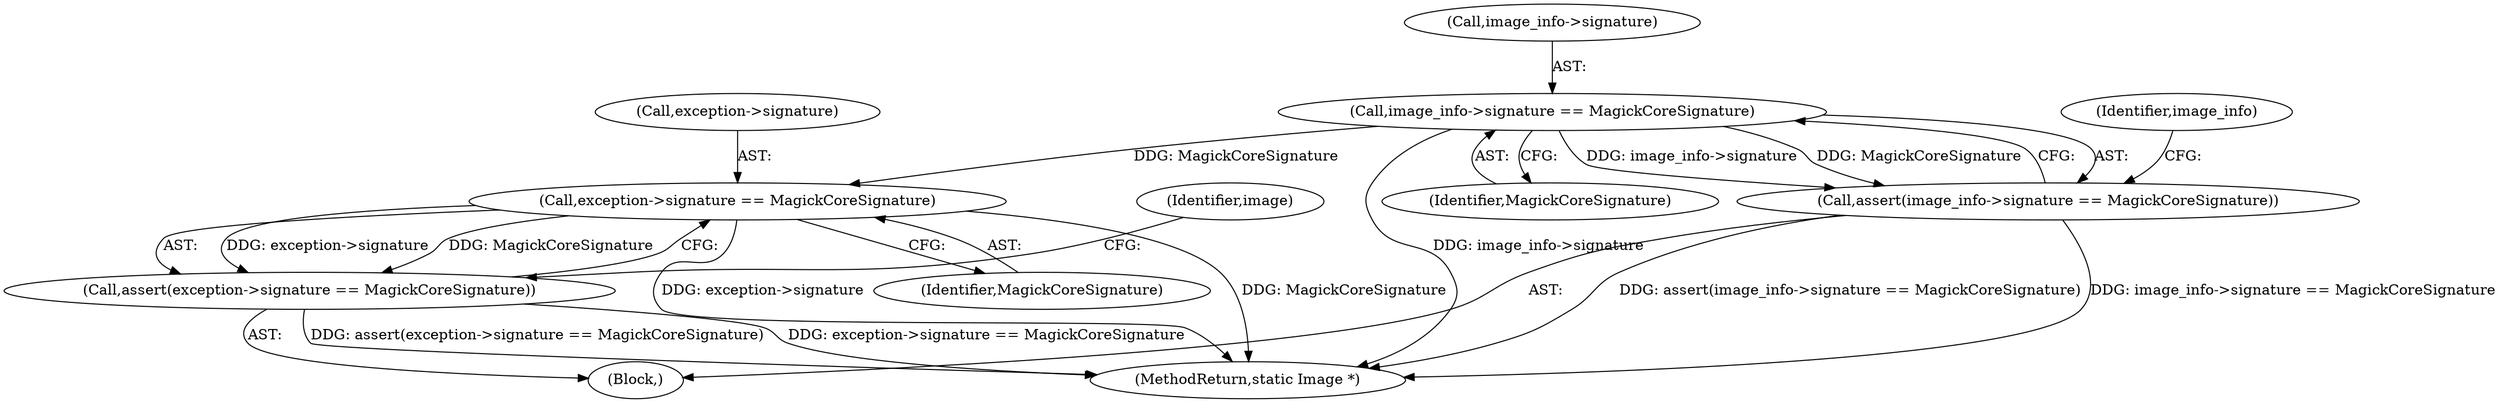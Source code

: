 digraph "0_ImageMagick_7afcf9f71043df15508e46f079387bd4689a738d@pointer" {
"1000140" [label="(Call,image_info->signature == MagickCoreSignature)"];
"1000139" [label="(Call,assert(image_info->signature == MagickCoreSignature))"];
"1000167" [label="(Call,exception->signature == MagickCoreSignature)"];
"1000166" [label="(Call,assert(exception->signature == MagickCoreSignature))"];
"1000173" [label="(Identifier,image)"];
"1000148" [label="(Identifier,image_info)"];
"1000141" [label="(Call,image_info->signature)"];
"1000171" [label="(Identifier,MagickCoreSignature)"];
"1000117" [label="(Block,)"];
"1000166" [label="(Call,assert(exception->signature == MagickCoreSignature))"];
"1000140" [label="(Call,image_info->signature == MagickCoreSignature)"];
"1000168" [label="(Call,exception->signature)"];
"1000139" [label="(Call,assert(image_info->signature == MagickCoreSignature))"];
"1002034" [label="(MethodReturn,static Image *)"];
"1000167" [label="(Call,exception->signature == MagickCoreSignature)"];
"1000144" [label="(Identifier,MagickCoreSignature)"];
"1000140" -> "1000139"  [label="AST: "];
"1000140" -> "1000144"  [label="CFG: "];
"1000141" -> "1000140"  [label="AST: "];
"1000144" -> "1000140"  [label="AST: "];
"1000139" -> "1000140"  [label="CFG: "];
"1000140" -> "1002034"  [label="DDG: image_info->signature"];
"1000140" -> "1000139"  [label="DDG: image_info->signature"];
"1000140" -> "1000139"  [label="DDG: MagickCoreSignature"];
"1000140" -> "1000167"  [label="DDG: MagickCoreSignature"];
"1000139" -> "1000117"  [label="AST: "];
"1000148" -> "1000139"  [label="CFG: "];
"1000139" -> "1002034"  [label="DDG: assert(image_info->signature == MagickCoreSignature)"];
"1000139" -> "1002034"  [label="DDG: image_info->signature == MagickCoreSignature"];
"1000167" -> "1000166"  [label="AST: "];
"1000167" -> "1000171"  [label="CFG: "];
"1000168" -> "1000167"  [label="AST: "];
"1000171" -> "1000167"  [label="AST: "];
"1000166" -> "1000167"  [label="CFG: "];
"1000167" -> "1002034"  [label="DDG: exception->signature"];
"1000167" -> "1002034"  [label="DDG: MagickCoreSignature"];
"1000167" -> "1000166"  [label="DDG: exception->signature"];
"1000167" -> "1000166"  [label="DDG: MagickCoreSignature"];
"1000166" -> "1000117"  [label="AST: "];
"1000173" -> "1000166"  [label="CFG: "];
"1000166" -> "1002034"  [label="DDG: assert(exception->signature == MagickCoreSignature)"];
"1000166" -> "1002034"  [label="DDG: exception->signature == MagickCoreSignature"];
}
